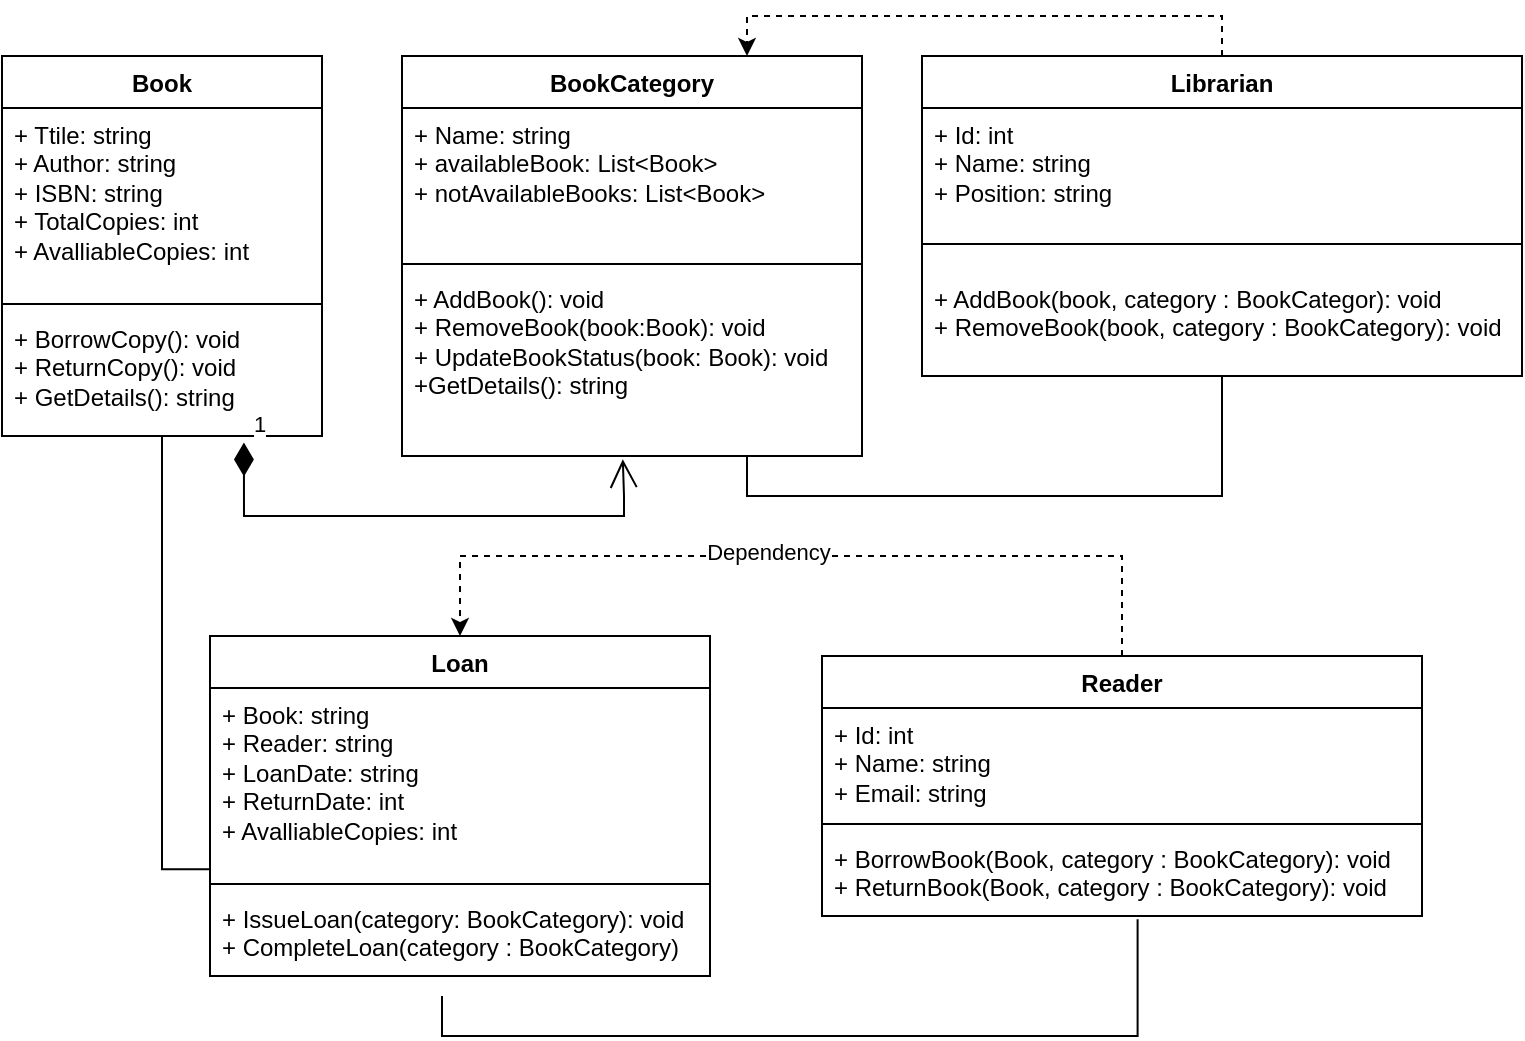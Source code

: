 <mxfile version="25.0.0">
  <diagram id="C5RBs43oDa-KdzZeNtuy" name="Page-1">
    <mxGraphModel dx="1050" dy="527" grid="1" gridSize="10" guides="1" tooltips="1" connect="1" arrows="1" fold="1" page="1" pageScale="1" pageWidth="827" pageHeight="1169" math="0" shadow="0">
      <root>
        <mxCell id="WIyWlLk6GJQsqaUBKTNV-0" />
        <mxCell id="WIyWlLk6GJQsqaUBKTNV-1" parent="WIyWlLk6GJQsqaUBKTNV-0" />
        <mxCell id="PQngT-Vi-ok_GzUKDVGf-4" value="Book" style="swimlane;fontStyle=1;align=center;verticalAlign=top;childLayout=stackLayout;horizontal=1;startSize=26;horizontalStack=0;resizeParent=1;resizeParentMax=0;resizeLast=0;collapsible=1;marginBottom=0;whiteSpace=wrap;html=1;" parent="WIyWlLk6GJQsqaUBKTNV-1" vertex="1">
          <mxGeometry x="60" y="190" width="160" height="190" as="geometry" />
        </mxCell>
        <mxCell id="PQngT-Vi-ok_GzUKDVGf-5" value="+ Ttile: string&lt;div&gt;+ Author: string&lt;/div&gt;&lt;div&gt;+ ISBN: string&lt;/div&gt;&lt;div&gt;+ TotalCopies: int&lt;/div&gt;&lt;div&gt;+ AvalliableCopies: int&lt;/div&gt;" style="text;strokeColor=none;fillColor=none;align=left;verticalAlign=top;spacingLeft=4;spacingRight=4;overflow=hidden;rotatable=0;points=[[0,0.5],[1,0.5]];portConstraint=eastwest;whiteSpace=wrap;html=1;" parent="PQngT-Vi-ok_GzUKDVGf-4" vertex="1">
          <mxGeometry y="26" width="160" height="94" as="geometry" />
        </mxCell>
        <mxCell id="PQngT-Vi-ok_GzUKDVGf-6" value="" style="line;strokeWidth=1;fillColor=none;align=left;verticalAlign=middle;spacingTop=-1;spacingLeft=3;spacingRight=3;rotatable=0;labelPosition=right;points=[];portConstraint=eastwest;strokeColor=inherit;" parent="PQngT-Vi-ok_GzUKDVGf-4" vertex="1">
          <mxGeometry y="120" width="160" height="8" as="geometry" />
        </mxCell>
        <mxCell id="PQngT-Vi-ok_GzUKDVGf-7" value="+ BorrowCopy(): void&lt;br&gt;+ ReturnCopy(): void&lt;br&gt;+ GetDetails(): string" style="text;strokeColor=none;fillColor=none;align=left;verticalAlign=top;spacingLeft=4;spacingRight=4;overflow=hidden;rotatable=0;points=[[0,0.5],[1,0.5]];portConstraint=eastwest;whiteSpace=wrap;html=1;" parent="PQngT-Vi-ok_GzUKDVGf-4" vertex="1">
          <mxGeometry y="128" width="160" height="62" as="geometry" />
        </mxCell>
        <mxCell id="PQngT-Vi-ok_GzUKDVGf-8" value="BookCategory" style="swimlane;fontStyle=1;align=center;verticalAlign=top;childLayout=stackLayout;horizontal=1;startSize=26;horizontalStack=0;resizeParent=1;resizeParentMax=0;resizeLast=0;collapsible=1;marginBottom=0;whiteSpace=wrap;html=1;" parent="WIyWlLk6GJQsqaUBKTNV-1" vertex="1">
          <mxGeometry x="260" y="190" width="230" height="200" as="geometry" />
        </mxCell>
        <mxCell id="PQngT-Vi-ok_GzUKDVGf-9" value="+ Name: string&lt;div&gt;+ availableBook: List&amp;lt;Book&amp;gt;&lt;/div&gt;&lt;div&gt;+ notAvailableBooks:&amp;nbsp;&lt;span style=&quot;background-color: initial;&quot;&gt;List&amp;lt;Book&amp;gt;&lt;/span&gt;&lt;span style=&quot;background-color: initial;&quot;&gt;&amp;nbsp;&lt;/span&gt;&lt;/div&gt;" style="text;strokeColor=none;fillColor=none;align=left;verticalAlign=top;spacingLeft=4;spacingRight=4;overflow=hidden;rotatable=0;points=[[0,0.5],[1,0.5]];portConstraint=eastwest;whiteSpace=wrap;html=1;" parent="PQngT-Vi-ok_GzUKDVGf-8" vertex="1">
          <mxGeometry y="26" width="230" height="74" as="geometry" />
        </mxCell>
        <mxCell id="PQngT-Vi-ok_GzUKDVGf-10" value="" style="line;strokeWidth=1;fillColor=none;align=left;verticalAlign=middle;spacingTop=-1;spacingLeft=3;spacingRight=3;rotatable=0;labelPosition=right;points=[];portConstraint=eastwest;strokeColor=inherit;" parent="PQngT-Vi-ok_GzUKDVGf-8" vertex="1">
          <mxGeometry y="100" width="230" height="8" as="geometry" />
        </mxCell>
        <mxCell id="PQngT-Vi-ok_GzUKDVGf-11" value="+ AddBook(): void&lt;br&gt;+ RemoveBook(book:Book): void&lt;br&gt;+ UpdateBookStatus(book: Book): void&lt;div&gt;+GetDetails(): string&lt;/div&gt;" style="text;strokeColor=none;fillColor=none;align=left;verticalAlign=top;spacingLeft=4;spacingRight=4;overflow=hidden;rotatable=0;points=[[0,0.5],[1,0.5]];portConstraint=eastwest;whiteSpace=wrap;html=1;" parent="PQngT-Vi-ok_GzUKDVGf-8" vertex="1">
          <mxGeometry y="108" width="230" height="92" as="geometry" />
        </mxCell>
        <mxCell id="PQngT-Vi-ok_GzUKDVGf-31" style="edgeStyle=orthogonalEdgeStyle;rounded=0;orthogonalLoop=1;jettySize=auto;html=1;entryX=0.75;entryY=0;entryDx=0;entryDy=0;exitX=0.5;exitY=0;exitDx=0;exitDy=0;dashed=1;" parent="WIyWlLk6GJQsqaUBKTNV-1" source="PQngT-Vi-ok_GzUKDVGf-12" target="PQngT-Vi-ok_GzUKDVGf-8" edge="1">
          <mxGeometry relative="1" as="geometry">
            <mxPoint x="440" y="170" as="targetPoint" />
          </mxGeometry>
        </mxCell>
        <mxCell id="PQngT-Vi-ok_GzUKDVGf-12" value="Librarian" style="swimlane;fontStyle=1;align=center;verticalAlign=top;childLayout=stackLayout;horizontal=1;startSize=26;horizontalStack=0;resizeParent=1;resizeParentMax=0;resizeLast=0;collapsible=1;marginBottom=0;whiteSpace=wrap;html=1;" parent="WIyWlLk6GJQsqaUBKTNV-1" vertex="1">
          <mxGeometry x="520" y="190" width="300" height="160" as="geometry" />
        </mxCell>
        <mxCell id="PQngT-Vi-ok_GzUKDVGf-13" value="+ Id: int&lt;div&gt;+ Name: string&lt;/div&gt;&lt;div&gt;+ Position:&amp;nbsp;&lt;span style=&quot;background-color: initial;&quot;&gt;string&lt;/span&gt;&lt;span style=&quot;background-color: initial;&quot;&gt;&amp;nbsp;&lt;/span&gt;&lt;/div&gt;" style="text;strokeColor=none;fillColor=none;align=left;verticalAlign=top;spacingLeft=4;spacingRight=4;overflow=hidden;rotatable=0;points=[[0,0.5],[1,0.5]];portConstraint=eastwest;whiteSpace=wrap;html=1;" parent="PQngT-Vi-ok_GzUKDVGf-12" vertex="1">
          <mxGeometry y="26" width="300" height="54" as="geometry" />
        </mxCell>
        <mxCell id="PQngT-Vi-ok_GzUKDVGf-14" value="" style="line;strokeWidth=1;fillColor=none;align=left;verticalAlign=middle;spacingTop=-1;spacingLeft=3;spacingRight=3;rotatable=0;labelPosition=right;points=[];portConstraint=eastwest;strokeColor=inherit;" parent="PQngT-Vi-ok_GzUKDVGf-12" vertex="1">
          <mxGeometry y="80" width="300" height="28" as="geometry" />
        </mxCell>
        <mxCell id="PQngT-Vi-ok_GzUKDVGf-15" value="+ AddBook(book, category : BookCategor): void&lt;br&gt;+ RemoveBook(book, category : BookCategory): void" style="text;strokeColor=none;fillColor=none;align=left;verticalAlign=top;spacingLeft=4;spacingRight=4;overflow=hidden;rotatable=0;points=[[0,0.5],[1,0.5]];portConstraint=eastwest;whiteSpace=wrap;html=1;" parent="PQngT-Vi-ok_GzUKDVGf-12" vertex="1">
          <mxGeometry y="108" width="300" height="52" as="geometry" />
        </mxCell>
        <mxCell id="PQngT-Vi-ok_GzUKDVGf-32" style="edgeStyle=orthogonalEdgeStyle;rounded=0;orthogonalLoop=1;jettySize=auto;html=1;exitX=0.5;exitY=0;exitDx=0;exitDy=0;entryX=0.5;entryY=0;entryDx=0;entryDy=0;dashed=1;" parent="WIyWlLk6GJQsqaUBKTNV-1" source="PQngT-Vi-ok_GzUKDVGf-20" target="PQngT-Vi-ok_GzUKDVGf-24" edge="1">
          <mxGeometry relative="1" as="geometry">
            <Array as="points">
              <mxPoint x="620" y="440" />
              <mxPoint x="289" y="440" />
            </Array>
          </mxGeometry>
        </mxCell>
        <mxCell id="PQngT-Vi-ok_GzUKDVGf-40" value="Dependency" style="edgeLabel;html=1;align=center;verticalAlign=middle;resizable=0;points=[];" parent="PQngT-Vi-ok_GzUKDVGf-32" vertex="1" connectable="0">
          <mxGeometry x="0.08" y="-2" relative="1" as="geometry">
            <mxPoint as="offset" />
          </mxGeometry>
        </mxCell>
        <mxCell id="PQngT-Vi-ok_GzUKDVGf-20" value="Reader" style="swimlane;fontStyle=1;align=center;verticalAlign=top;childLayout=stackLayout;horizontal=1;startSize=26;horizontalStack=0;resizeParent=1;resizeParentMax=0;resizeLast=0;collapsible=1;marginBottom=0;whiteSpace=wrap;html=1;" parent="WIyWlLk6GJQsqaUBKTNV-1" vertex="1">
          <mxGeometry x="470" y="490" width="300" height="130" as="geometry" />
        </mxCell>
        <mxCell id="PQngT-Vi-ok_GzUKDVGf-21" value="+ Id: int&lt;div&gt;+ Name: string&lt;/div&gt;&lt;div&gt;+ Email:&amp;nbsp;&lt;span style=&quot;background-color: initial;&quot;&gt;string&lt;/span&gt;&lt;span style=&quot;background-color: initial;&quot;&gt;&amp;nbsp;&lt;/span&gt;&lt;/div&gt;" style="text;strokeColor=none;fillColor=none;align=left;verticalAlign=top;spacingLeft=4;spacingRight=4;overflow=hidden;rotatable=0;points=[[0,0.5],[1,0.5]];portConstraint=eastwest;whiteSpace=wrap;html=1;" parent="PQngT-Vi-ok_GzUKDVGf-20" vertex="1">
          <mxGeometry y="26" width="300" height="54" as="geometry" />
        </mxCell>
        <mxCell id="PQngT-Vi-ok_GzUKDVGf-22" value="" style="line;strokeWidth=1;fillColor=none;align=left;verticalAlign=middle;spacingTop=-1;spacingLeft=3;spacingRight=3;rotatable=0;labelPosition=right;points=[];portConstraint=eastwest;strokeColor=inherit;" parent="PQngT-Vi-ok_GzUKDVGf-20" vertex="1">
          <mxGeometry y="80" width="300" height="8" as="geometry" />
        </mxCell>
        <mxCell id="PQngT-Vi-ok_GzUKDVGf-23" value="+ BorrowBook(Book, category : BookCategory): void&lt;br&gt;+ ReturnBook(Book, category : BookCategory): void" style="text;strokeColor=none;fillColor=none;align=left;verticalAlign=top;spacingLeft=4;spacingRight=4;overflow=hidden;rotatable=0;points=[[0,0.5],[1,0.5]];portConstraint=eastwest;whiteSpace=wrap;html=1;" parent="PQngT-Vi-ok_GzUKDVGf-20" vertex="1">
          <mxGeometry y="88" width="300" height="42" as="geometry" />
        </mxCell>
        <mxCell id="PQngT-Vi-ok_GzUKDVGf-24" value="Loan" style="swimlane;fontStyle=1;align=center;verticalAlign=top;childLayout=stackLayout;horizontal=1;startSize=26;horizontalStack=0;resizeParent=1;resizeParentMax=0;resizeLast=0;collapsible=1;marginBottom=0;whiteSpace=wrap;html=1;" parent="WIyWlLk6GJQsqaUBKTNV-1" vertex="1">
          <mxGeometry x="164" y="480" width="250" height="170" as="geometry" />
        </mxCell>
        <mxCell id="PQngT-Vi-ok_GzUKDVGf-25" value="+ Book: string&lt;div&gt;+ Reader: string&lt;/div&gt;&lt;div&gt;+ LoanDate: string&lt;/div&gt;&lt;div&gt;+ ReturnDate: int&lt;/div&gt;&lt;div&gt;+ AvalliableCopies: int&lt;/div&gt;" style="text;strokeColor=none;fillColor=none;align=left;verticalAlign=top;spacingLeft=4;spacingRight=4;overflow=hidden;rotatable=0;points=[[0,0.5],[1,0.5]];portConstraint=eastwest;whiteSpace=wrap;html=1;" parent="PQngT-Vi-ok_GzUKDVGf-24" vertex="1">
          <mxGeometry y="26" width="250" height="94" as="geometry" />
        </mxCell>
        <mxCell id="PQngT-Vi-ok_GzUKDVGf-26" value="" style="line;strokeWidth=1;fillColor=none;align=left;verticalAlign=middle;spacingTop=-1;spacingLeft=3;spacingRight=3;rotatable=0;labelPosition=right;points=[];portConstraint=eastwest;strokeColor=inherit;" parent="PQngT-Vi-ok_GzUKDVGf-24" vertex="1">
          <mxGeometry y="120" width="250" height="8" as="geometry" />
        </mxCell>
        <mxCell id="PQngT-Vi-ok_GzUKDVGf-27" value="+ IssueLoan(category: BookCategory): void&lt;br&gt;+ CompleteLoan(category : BookCategory)" style="text;strokeColor=none;fillColor=none;align=left;verticalAlign=top;spacingLeft=4;spacingRight=4;overflow=hidden;rotatable=0;points=[[0,0.5],[1,0.5]];portConstraint=eastwest;whiteSpace=wrap;html=1;" parent="PQngT-Vi-ok_GzUKDVGf-24" vertex="1">
          <mxGeometry y="128" width="250" height="42" as="geometry" />
        </mxCell>
        <mxCell id="PQngT-Vi-ok_GzUKDVGf-33" style="edgeStyle=orthogonalEdgeStyle;rounded=0;orthogonalLoop=1;jettySize=auto;html=1;entryX=-0.002;entryY=0.964;entryDx=0;entryDy=0;entryPerimeter=0;endArrow=none;endFill=0;" parent="WIyWlLk6GJQsqaUBKTNV-1" source="PQngT-Vi-ok_GzUKDVGf-4" target="PQngT-Vi-ok_GzUKDVGf-25" edge="1">
          <mxGeometry relative="1" as="geometry" />
        </mxCell>
        <mxCell id="PQngT-Vi-ok_GzUKDVGf-34" style="edgeStyle=orthogonalEdgeStyle;rounded=0;orthogonalLoop=1;jettySize=auto;html=1;entryX=0.526;entryY=1.039;entryDx=0;entryDy=0;entryPerimeter=0;endArrow=none;endFill=0;" parent="WIyWlLk6GJQsqaUBKTNV-1" target="PQngT-Vi-ok_GzUKDVGf-23" edge="1">
          <mxGeometry relative="1" as="geometry">
            <mxPoint x="280" y="660" as="sourcePoint" />
            <Array as="points">
              <mxPoint x="280" y="680" />
              <mxPoint x="628" y="680" />
            </Array>
          </mxGeometry>
        </mxCell>
        <mxCell id="PQngT-Vi-ok_GzUKDVGf-37" value="1" style="endArrow=open;html=1;endSize=12;startArrow=diamondThin;startSize=14;startFill=1;edgeStyle=orthogonalEdgeStyle;align=left;verticalAlign=bottom;rounded=0;exitX=0.756;exitY=1.052;exitDx=0;exitDy=0;exitPerimeter=0;entryX=0.48;entryY=1.018;entryDx=0;entryDy=0;entryPerimeter=0;" parent="WIyWlLk6GJQsqaUBKTNV-1" source="PQngT-Vi-ok_GzUKDVGf-7" target="PQngT-Vi-ok_GzUKDVGf-11" edge="1">
          <mxGeometry x="-1" y="3" relative="1" as="geometry">
            <mxPoint x="210" y="410" as="sourcePoint" />
            <mxPoint x="370" y="410" as="targetPoint" />
            <Array as="points">
              <mxPoint x="181" y="420" />
              <mxPoint x="371" y="420" />
              <mxPoint x="371" y="410" />
              <mxPoint x="370" y="410" />
            </Array>
          </mxGeometry>
        </mxCell>
        <mxCell id="PQngT-Vi-ok_GzUKDVGf-38" style="edgeStyle=orthogonalEdgeStyle;rounded=0;orthogonalLoop=1;jettySize=auto;html=1;exitX=0.75;exitY=1;exitDx=0;exitDy=0;entryX=0.5;entryY=1;entryDx=0;entryDy=0;entryPerimeter=0;endArrow=none;endFill=0;" parent="WIyWlLk6GJQsqaUBKTNV-1" source="PQngT-Vi-ok_GzUKDVGf-8" target="PQngT-Vi-ok_GzUKDVGf-15" edge="1">
          <mxGeometry relative="1" as="geometry" />
        </mxCell>
      </root>
    </mxGraphModel>
  </diagram>
</mxfile>
